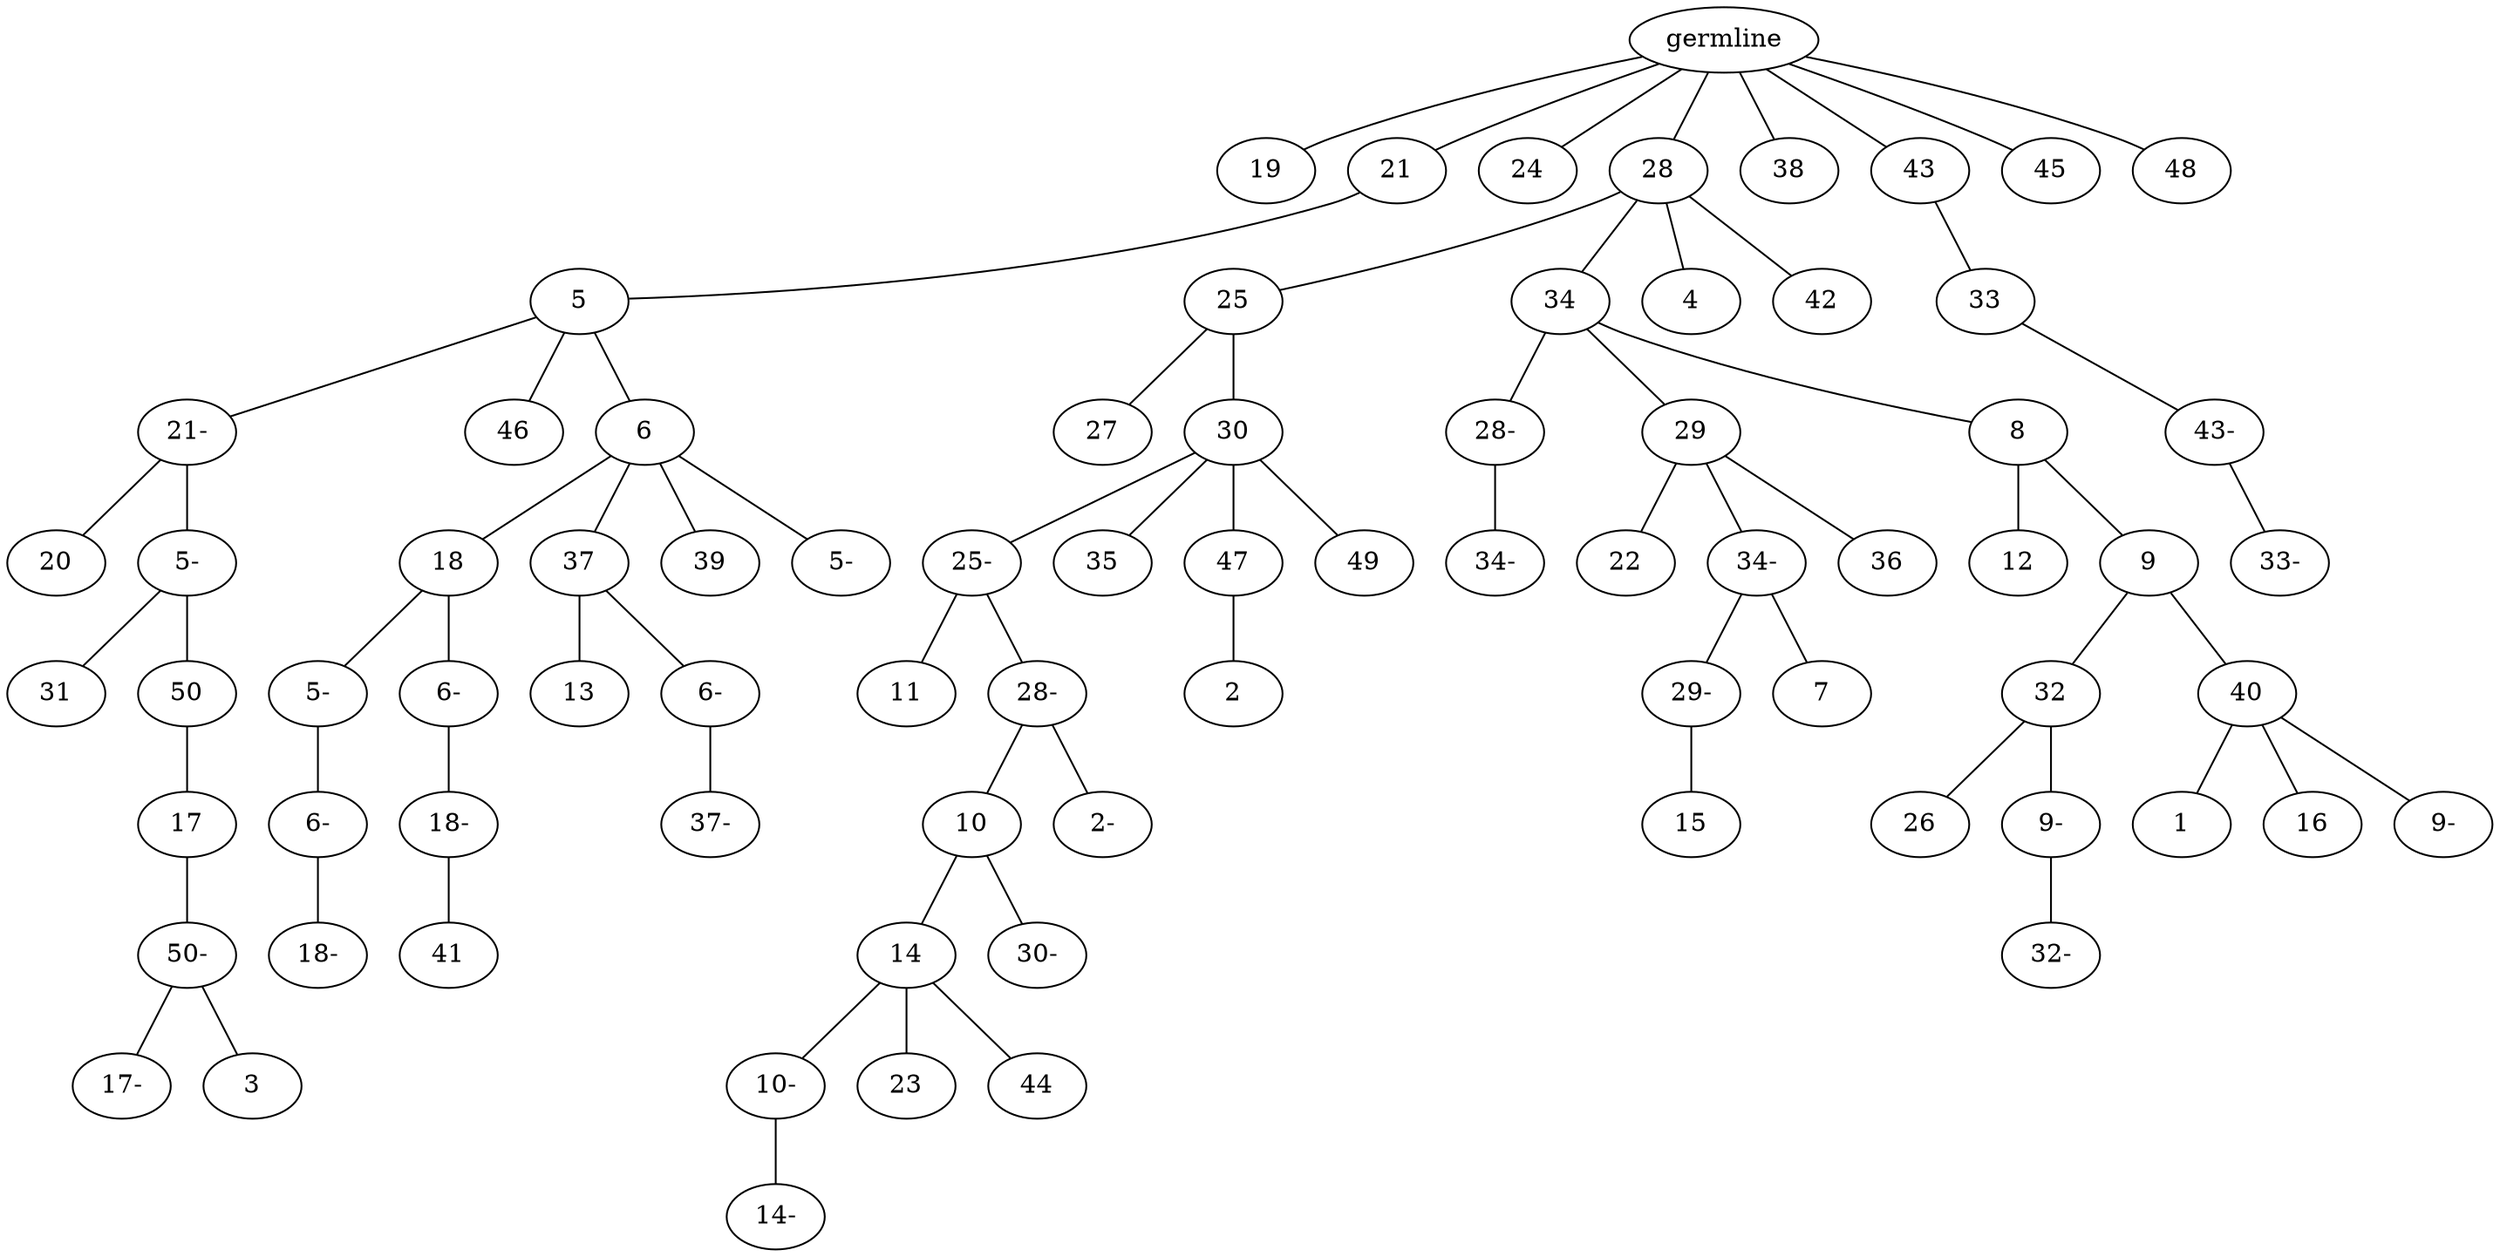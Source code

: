 graph tree {
    "139694559979360" [label="germline"];
    "139694560675680" [label="19"];
    "139694560675008" [label="21"];
    "139694560675536" [label="5"];
    "139694560675968" [label="21-"];
    "139694560674384" [label="20"];
    "139694560676352" [label="5-"];
    "139694560673952" [label="31"];
    "139694560677120" [label="50"];
    "139694560676592" [label="17"];
    "139694552644384" [label="50-"];
    "139694552644528" [label="17-"];
    "139694552645584" [label="3"];
    "139694560676784" [label="46"];
    "139694560677504" [label="6"];
    "139694552645536" [label="18"];
    "139694552644480" [label="5-"];
    "139694552643280" [label="6-"];
    "139694552644000" [label="18-"];
    "139694552642992" [label="6-"];
    "139694552644288" [label="18-"];
    "139694552644672" [label="41"];
    "139694552643616" [label="37"];
    "139694552645008" [label="13"];
    "139694552644768" [label="6-"];
    "139694563802272" [label="37-"];
    "139694552643808" [label="39"];
    "139694552643472" [label="5-"];
    "139694560677600" [label="24"];
    "139694560674144" [label="28"];
    "139694563802080" [label="25"];
    "139694563802704" [label="27"];
    "139694550773568" [label="30"];
    "139694550770592" [label="25-"];
    "139694550771360" [label="11"];
    "139694550770064" [label="28-"];
    "139694550771120" [label="10"];
    "139694550771216" [label="14"];
    "139694550771888" [label="10-"];
    "139694550772848" [label="14-"];
    "139694550770640" [label="23"];
    "139694550770688" [label="44"];
    "139694550771456" [label="30-"];
    "139694550772224" [label="2-"];
    "139694550770784" [label="35"];
    "139694550770544" [label="47"];
    "139694550770448" [label="2"];
    "139694550769728" [label="49"];
    "139694563801312" [label="34"];
    "139694550772272" [label="28-"];
    "139694550772992" [label="34-"];
    "139694550772704" [label="29"];
    "139694550770256" [label="22"];
    "139694550771408" [label="34-"];
    "139694550772560" [label="29-"];
    "139694550773520" [label="15"];
    "139694550770016" [label="7"];
    "139694550770496" [label="36"];
    "139694550773472" [label="8"];
    "139694550437792" [label="12"];
    "139694550437120" [label="9"];
    "139694550436976" [label="32"];
    "139694550434576" [label="26"];
    "139694550437504" [label="9-"];
    "139694550437408" [label="32-"];
    "139694550437648" [label="40"];
    "139694550434960" [label="1"];
    "139694563811584" [label="16"];
    "139694550437312" [label="9-"];
    "139694550771984" [label="4"];
    "139694550771264" [label="42"];
    "139694560673856" [label="38"];
    "139694550769920" [label="43"];
    "139694550437456" [label="33"];
    "139694550437024" [label="43-"];
    "139694550437216" [label="33-"];
    "139694550436064" [label="45"];
    "139694550436688" [label="48"];
    "139694559979360" -- "139694560675680";
    "139694559979360" -- "139694560675008";
    "139694559979360" -- "139694560677600";
    "139694559979360" -- "139694560674144";
    "139694559979360" -- "139694560673856";
    "139694559979360" -- "139694550769920";
    "139694559979360" -- "139694550436064";
    "139694559979360" -- "139694550436688";
    "139694560675008" -- "139694560675536";
    "139694560675536" -- "139694560675968";
    "139694560675536" -- "139694560676784";
    "139694560675536" -- "139694560677504";
    "139694560675968" -- "139694560674384";
    "139694560675968" -- "139694560676352";
    "139694560676352" -- "139694560673952";
    "139694560676352" -- "139694560677120";
    "139694560677120" -- "139694560676592";
    "139694560676592" -- "139694552644384";
    "139694552644384" -- "139694552644528";
    "139694552644384" -- "139694552645584";
    "139694560677504" -- "139694552645536";
    "139694560677504" -- "139694552643616";
    "139694560677504" -- "139694552643808";
    "139694560677504" -- "139694552643472";
    "139694552645536" -- "139694552644480";
    "139694552645536" -- "139694552642992";
    "139694552644480" -- "139694552643280";
    "139694552643280" -- "139694552644000";
    "139694552642992" -- "139694552644288";
    "139694552644288" -- "139694552644672";
    "139694552643616" -- "139694552645008";
    "139694552643616" -- "139694552644768";
    "139694552644768" -- "139694563802272";
    "139694560674144" -- "139694563802080";
    "139694560674144" -- "139694563801312";
    "139694560674144" -- "139694550771984";
    "139694560674144" -- "139694550771264";
    "139694563802080" -- "139694563802704";
    "139694563802080" -- "139694550773568";
    "139694550773568" -- "139694550770592";
    "139694550773568" -- "139694550770784";
    "139694550773568" -- "139694550770544";
    "139694550773568" -- "139694550769728";
    "139694550770592" -- "139694550771360";
    "139694550770592" -- "139694550770064";
    "139694550770064" -- "139694550771120";
    "139694550770064" -- "139694550772224";
    "139694550771120" -- "139694550771216";
    "139694550771120" -- "139694550771456";
    "139694550771216" -- "139694550771888";
    "139694550771216" -- "139694550770640";
    "139694550771216" -- "139694550770688";
    "139694550771888" -- "139694550772848";
    "139694550770544" -- "139694550770448";
    "139694563801312" -- "139694550772272";
    "139694563801312" -- "139694550772704";
    "139694563801312" -- "139694550773472";
    "139694550772272" -- "139694550772992";
    "139694550772704" -- "139694550770256";
    "139694550772704" -- "139694550771408";
    "139694550772704" -- "139694550770496";
    "139694550771408" -- "139694550772560";
    "139694550771408" -- "139694550770016";
    "139694550772560" -- "139694550773520";
    "139694550773472" -- "139694550437792";
    "139694550773472" -- "139694550437120";
    "139694550437120" -- "139694550436976";
    "139694550437120" -- "139694550437648";
    "139694550436976" -- "139694550434576";
    "139694550436976" -- "139694550437504";
    "139694550437504" -- "139694550437408";
    "139694550437648" -- "139694550434960";
    "139694550437648" -- "139694563811584";
    "139694550437648" -- "139694550437312";
    "139694550769920" -- "139694550437456";
    "139694550437456" -- "139694550437024";
    "139694550437024" -- "139694550437216";
}

